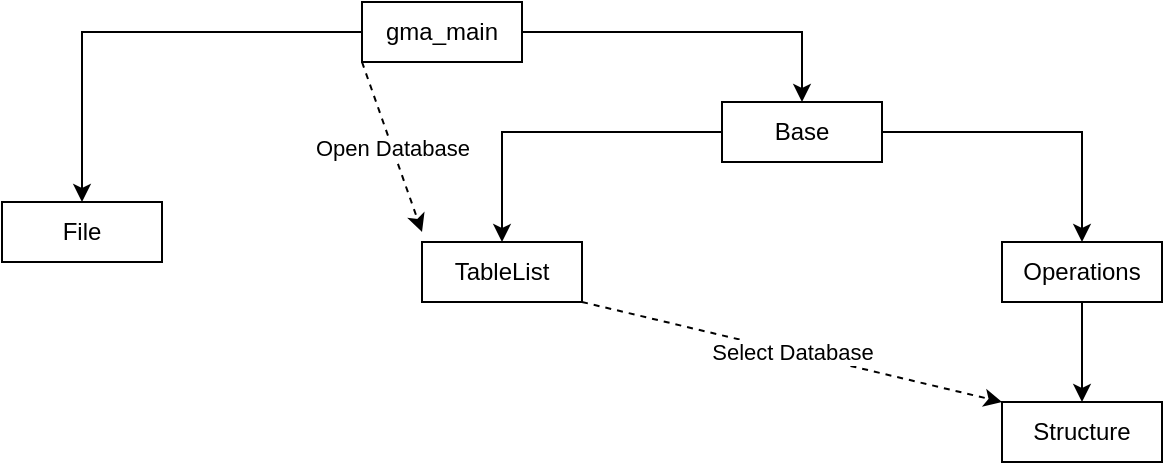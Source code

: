 <mxfile>
    <diagram id="mM1oudUT3UNC_TTXXsrH" name="Page-1">
        <mxGraphModel dx="793" dy="767" grid="1" gridSize="10" guides="1" tooltips="1" connect="1" arrows="1" fold="1" page="1" pageScale="1" pageWidth="827" pageHeight="1169" math="0" shadow="0">
            <root>
                <mxCell id="0"/>
                <mxCell id="1" parent="0"/>
                <mxCell id="6" style="edgeStyle=orthogonalEdgeStyle;rounded=0;orthogonalLoop=1;jettySize=auto;html=1;entryX=0.5;entryY=0;entryDx=0;entryDy=0;" edge="1" parent="1" source="2" target="4">
                    <mxGeometry relative="1" as="geometry"/>
                </mxCell>
                <mxCell id="7" style="edgeStyle=orthogonalEdgeStyle;rounded=0;orthogonalLoop=1;jettySize=auto;html=1;exitX=1;exitY=0.5;exitDx=0;exitDy=0;entryX=0.5;entryY=0;entryDx=0;entryDy=0;" edge="1" parent="1" source="2" target="5">
                    <mxGeometry relative="1" as="geometry"/>
                </mxCell>
                <mxCell id="2" value="gma_main" style="rounded=0;whiteSpace=wrap;html=1;" vertex="1" parent="1">
                    <mxGeometry x="200" y="20" width="80" height="30" as="geometry"/>
                </mxCell>
                <mxCell id="4" value="File" style="rounded=0;whiteSpace=wrap;html=1;" vertex="1" parent="1">
                    <mxGeometry x="20" y="120" width="80" height="30" as="geometry"/>
                </mxCell>
                <mxCell id="10" style="edgeStyle=orthogonalEdgeStyle;rounded=0;orthogonalLoop=1;jettySize=auto;html=1;entryX=0.5;entryY=0;entryDx=0;entryDy=0;" edge="1" parent="1" source="5" target="8">
                    <mxGeometry relative="1" as="geometry"/>
                </mxCell>
                <mxCell id="11" style="edgeStyle=orthogonalEdgeStyle;rounded=0;orthogonalLoop=1;jettySize=auto;html=1;entryX=0.5;entryY=0;entryDx=0;entryDy=0;" edge="1" parent="1" source="5" target="9">
                    <mxGeometry relative="1" as="geometry"/>
                </mxCell>
                <mxCell id="5" value="Base" style="rounded=0;whiteSpace=wrap;html=1;" vertex="1" parent="1">
                    <mxGeometry x="380" y="70" width="80" height="30" as="geometry"/>
                </mxCell>
                <mxCell id="8" value="TableList" style="rounded=0;whiteSpace=wrap;html=1;" vertex="1" parent="1">
                    <mxGeometry x="230" y="140" width="80" height="30" as="geometry"/>
                </mxCell>
                <mxCell id="24" style="edgeStyle=orthogonalEdgeStyle;rounded=0;orthogonalLoop=1;jettySize=auto;html=1;exitX=0.5;exitY=1;exitDx=0;exitDy=0;" edge="1" parent="1" source="9" target="23">
                    <mxGeometry relative="1" as="geometry"/>
                </mxCell>
                <mxCell id="9" value="Operations" style="rounded=0;whiteSpace=wrap;html=1;" vertex="1" parent="1">
                    <mxGeometry x="520" y="140" width="80" height="30" as="geometry"/>
                </mxCell>
                <mxCell id="19" value="" style="endArrow=classic;html=1;exitX=0;exitY=1;exitDx=0;exitDy=0;dashed=1;" edge="1" parent="1" source="2">
                    <mxGeometry relative="1" as="geometry">
                        <mxPoint x="360" y="390" as="sourcePoint"/>
                        <mxPoint x="230" y="135" as="targetPoint"/>
                    </mxGeometry>
                </mxCell>
                <mxCell id="20" value="Open Database" style="edgeLabel;resizable=0;html=1;align=center;verticalAlign=middle;" connectable="0" vertex="1" parent="19">
                    <mxGeometry relative="1" as="geometry"/>
                </mxCell>
                <mxCell id="21" value="" style="endArrow=classic;html=1;dashed=1;entryX=0;entryY=0;entryDx=0;entryDy=0;exitX=1;exitY=1;exitDx=0;exitDy=0;" edge="1" parent="1" source="8" target="23">
                    <mxGeometry relative="1" as="geometry">
                        <mxPoint x="180" y="270" as="sourcePoint"/>
                        <mxPoint x="460" y="390" as="targetPoint"/>
                    </mxGeometry>
                </mxCell>
                <mxCell id="22" value="Select Database" style="edgeLabel;resizable=0;html=1;align=center;verticalAlign=middle;" connectable="0" vertex="1" parent="21">
                    <mxGeometry relative="1" as="geometry"/>
                </mxCell>
                <mxCell id="23" value="Structure" style="rounded=0;whiteSpace=wrap;html=1;" vertex="1" parent="1">
                    <mxGeometry x="520" y="220" width="80" height="30" as="geometry"/>
                </mxCell>
            </root>
        </mxGraphModel>
    </diagram>
</mxfile>